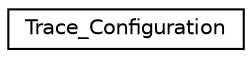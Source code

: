 digraph "Graphical Class Hierarchy"
{
 // LATEX_PDF_SIZE
  edge [fontname="Helvetica",fontsize="10",labelfontname="Helvetica",labelfontsize="10"];
  node [fontname="Helvetica",fontsize="10",shape=record];
  rankdir="LR";
  Node0 [label="Trace_Configuration",height=0.2,width=0.4,color="black", fillcolor="white", style="filled",URL="$structTrace__Configuration.html",tooltip=" "];
}
